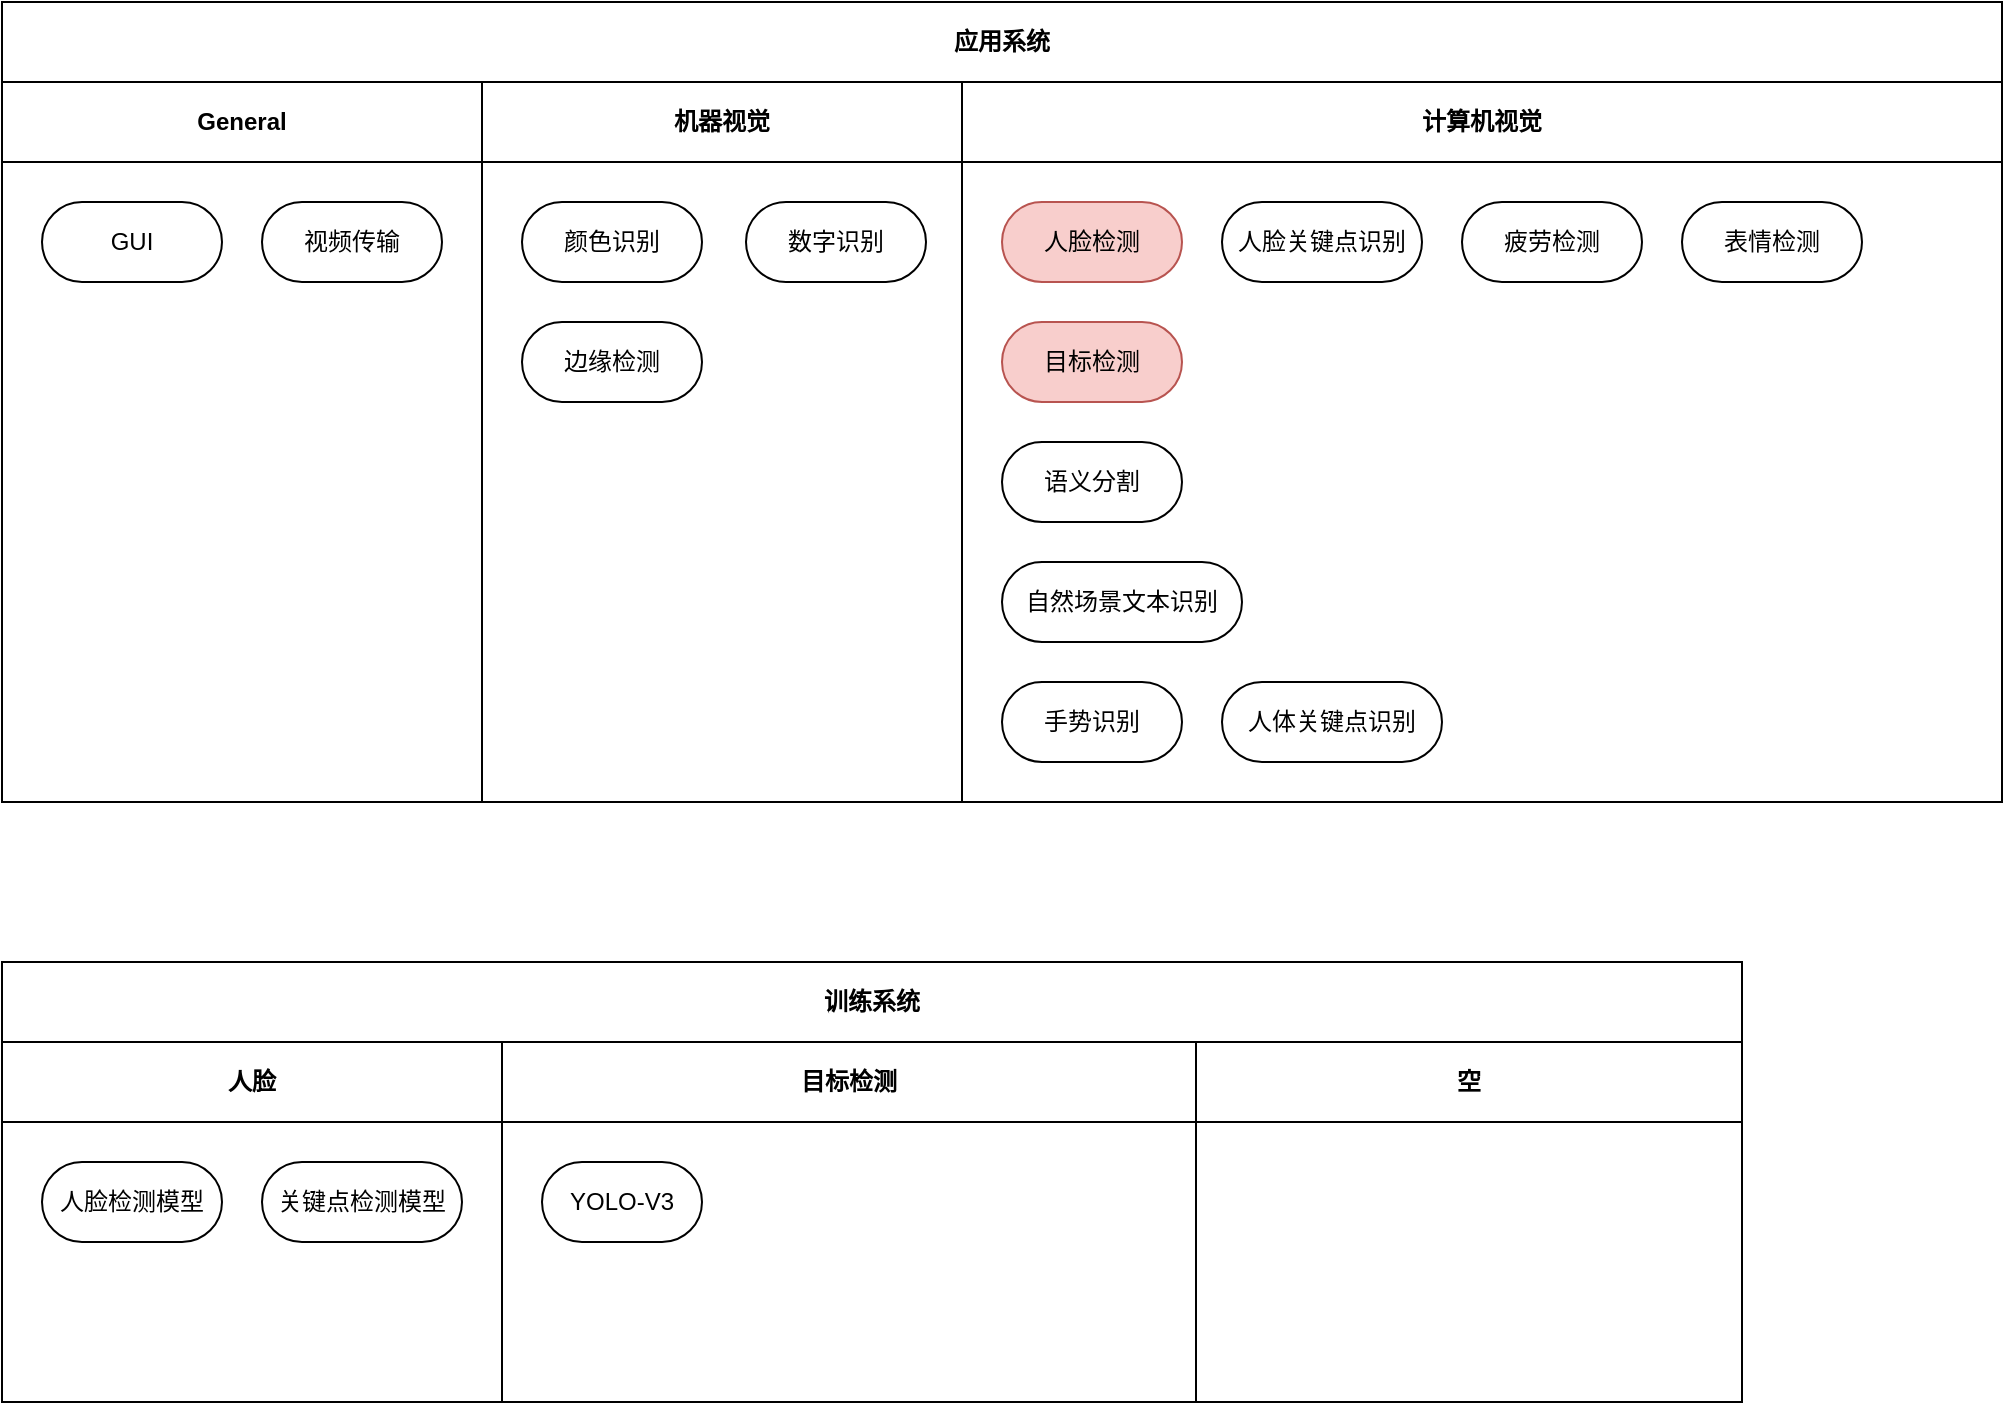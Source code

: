 <mxfile version="13.9.9" type="github">
  <diagram id="kgpKYQtTHZ0yAKxKKP6v" name="Page-1">
    <mxGraphModel dx="980" dy="610" grid="1" gridSize="10" guides="1" tooltips="1" connect="1" arrows="1" fold="1" page="1" pageScale="1" pageWidth="850" pageHeight="1100" math="0" shadow="0">
      <root>
        <mxCell id="0" />
        <mxCell id="1" parent="0" />
        <mxCell id="3nuBFxr9cyL0pnOWT2aG-1" value="应用系统" style="shape=table;childLayout=tableLayout;rowLines=0;columnLines=0;startSize=40;html=1;whiteSpace=wrap;collapsible=0;recursiveResize=0;expand=0;fontStyle=1" parent="1" vertex="1">
          <mxGeometry x="40" y="40" width="1000" height="400" as="geometry" />
        </mxCell>
        <mxCell id="3nuBFxr9cyL0pnOWT2aG-3" value="" style="swimlane;horizontal=0;points=[[0,0.5],[1,0.5]];portConstraint=eastwest;startSize=0;html=1;whiteSpace=wrap;collapsible=0;recursiveResize=0;expand=0;" parent="3nuBFxr9cyL0pnOWT2aG-1" vertex="1">
          <mxGeometry y="40" width="1000" height="360" as="geometry" />
        </mxCell>
        <mxCell id="3nuBFxr9cyL0pnOWT2aG-4" value="General" style="swimlane;connectable=0;startSize=40;html=1;whiteSpace=wrap;collapsible=0;recursiveResize=0;expand=0;" parent="3nuBFxr9cyL0pnOWT2aG-3" vertex="1">
          <mxGeometry width="240" height="360" as="geometry" />
        </mxCell>
        <mxCell id="3nuBFxr9cyL0pnOWT2aG-6" value="GUI" style="rounded=1;whiteSpace=wrap;html=1;arcSize=50;" parent="3nuBFxr9cyL0pnOWT2aG-4" vertex="1">
          <mxGeometry x="20" y="60" width="90" height="40" as="geometry" />
        </mxCell>
        <mxCell id="H5ZWkgfVsIvJvGFlIQlX-11" value="视频传输" style="rounded=1;whiteSpace=wrap;html=1;arcSize=50;" parent="3nuBFxr9cyL0pnOWT2aG-4" vertex="1">
          <mxGeometry x="130" y="60" width="90" height="40" as="geometry" />
        </mxCell>
        <mxCell id="3nuBFxr9cyL0pnOWT2aG-8" value="机器视觉" style="swimlane;connectable=0;startSize=40;html=1;whiteSpace=wrap;collapsible=0;recursiveResize=0;expand=0;" parent="3nuBFxr9cyL0pnOWT2aG-3" vertex="1">
          <mxGeometry x="240" width="240" height="360" as="geometry" />
        </mxCell>
        <mxCell id="H5ZWkgfVsIvJvGFlIQlX-12" value="颜色识别" style="rounded=1;whiteSpace=wrap;html=1;arcSize=50;" parent="3nuBFxr9cyL0pnOWT2aG-8" vertex="1">
          <mxGeometry x="20" y="60" width="90" height="40" as="geometry" />
        </mxCell>
        <mxCell id="H5ZWkgfVsIvJvGFlIQlX-35" value="数字识别" style="rounded=1;whiteSpace=wrap;html=1;arcSize=50;" parent="3nuBFxr9cyL0pnOWT2aG-8" vertex="1">
          <mxGeometry x="132" y="60" width="90" height="40" as="geometry" />
        </mxCell>
        <mxCell id="H5ZWkgfVsIvJvGFlIQlX-43" value="边缘检测" style="rounded=1;whiteSpace=wrap;html=1;arcSize=50;" parent="3nuBFxr9cyL0pnOWT2aG-8" vertex="1">
          <mxGeometry x="20" y="120" width="90" height="40" as="geometry" />
        </mxCell>
        <mxCell id="3nuBFxr9cyL0pnOWT2aG-11" value="计算机视觉" style="swimlane;connectable=0;startSize=40;html=1;whiteSpace=wrap;collapsible=0;recursiveResize=0;expand=0;" parent="3nuBFxr9cyL0pnOWT2aG-3" vertex="1">
          <mxGeometry x="480" width="520" height="360" as="geometry" />
        </mxCell>
        <mxCell id="3nuBFxr9cyL0pnOWT2aG-14" value="人脸检测" style="rounded=1;whiteSpace=wrap;html=1;arcSize=50;fillColor=#f8cecc;strokeColor=#b85450;" parent="3nuBFxr9cyL0pnOWT2aG-11" vertex="1">
          <mxGeometry x="20" y="60" width="90" height="40" as="geometry" />
        </mxCell>
        <mxCell id="H5ZWkgfVsIvJvGFlIQlX-36" value="人脸关键点识别" style="rounded=1;whiteSpace=wrap;html=1;arcSize=50;" parent="3nuBFxr9cyL0pnOWT2aG-11" vertex="1">
          <mxGeometry x="130" y="60" width="100" height="40" as="geometry" />
        </mxCell>
        <mxCell id="H5ZWkgfVsIvJvGFlIQlX-37" value="疲劳检测" style="rounded=1;whiteSpace=wrap;html=1;arcSize=50;" parent="3nuBFxr9cyL0pnOWT2aG-11" vertex="1">
          <mxGeometry x="250" y="60" width="90" height="40" as="geometry" />
        </mxCell>
        <mxCell id="H5ZWkgfVsIvJvGFlIQlX-38" value="目标检测" style="rounded=1;whiteSpace=wrap;html=1;arcSize=50;fillColor=#f8cecc;strokeColor=#b85450;" parent="3nuBFxr9cyL0pnOWT2aG-11" vertex="1">
          <mxGeometry x="20" y="120" width="90" height="40" as="geometry" />
        </mxCell>
        <mxCell id="H5ZWkgfVsIvJvGFlIQlX-39" value="语义分割" style="rounded=1;whiteSpace=wrap;html=1;arcSize=50;" parent="3nuBFxr9cyL0pnOWT2aG-11" vertex="1">
          <mxGeometry x="20" y="180" width="90" height="40" as="geometry" />
        </mxCell>
        <mxCell id="H5ZWkgfVsIvJvGFlIQlX-40" value="自然场景文本识别" style="rounded=1;whiteSpace=wrap;html=1;arcSize=50;" parent="3nuBFxr9cyL0pnOWT2aG-11" vertex="1">
          <mxGeometry x="20" y="240" width="120" height="40" as="geometry" />
        </mxCell>
        <mxCell id="xzjzrB2-vwoB3j9UsHQB-1" value="表情检测" style="rounded=1;whiteSpace=wrap;html=1;arcSize=50;" parent="3nuBFxr9cyL0pnOWT2aG-11" vertex="1">
          <mxGeometry x="360" y="60" width="90" height="40" as="geometry" />
        </mxCell>
        <mxCell id="xzjzrB2-vwoB3j9UsHQB-2" value="手势识别" style="rounded=1;whiteSpace=wrap;html=1;arcSize=50;" parent="3nuBFxr9cyL0pnOWT2aG-11" vertex="1">
          <mxGeometry x="20" y="300" width="90" height="40" as="geometry" />
        </mxCell>
        <mxCell id="xzjzrB2-vwoB3j9UsHQB-3" value="人体关键点识别" style="rounded=1;whiteSpace=wrap;html=1;arcSize=50;" parent="3nuBFxr9cyL0pnOWT2aG-11" vertex="1">
          <mxGeometry x="130" y="300" width="110" height="40" as="geometry" />
        </mxCell>
        <mxCell id="H5ZWkgfVsIvJvGFlIQlX-1" value="训练系统" style="shape=table;childLayout=tableLayout;rowLines=0;columnLines=0;startSize=40;html=1;whiteSpace=wrap;collapsible=0;recursiveResize=0;expand=0;fontStyle=1" parent="1" vertex="1">
          <mxGeometry x="40" y="520" width="870" height="220" as="geometry" />
        </mxCell>
        <mxCell id="H5ZWkgfVsIvJvGFlIQlX-2" value="" style="swimlane;horizontal=0;points=[[0,0.5],[1,0.5]];portConstraint=eastwest;startSize=0;html=1;whiteSpace=wrap;collapsible=0;recursiveResize=0;expand=0;" parent="H5ZWkgfVsIvJvGFlIQlX-1" vertex="1">
          <mxGeometry y="40" width="870" height="180" as="geometry" />
        </mxCell>
        <mxCell id="H5ZWkgfVsIvJvGFlIQlX-3" value="人脸" style="swimlane;connectable=0;startSize=40;html=1;whiteSpace=wrap;collapsible=0;recursiveResize=0;expand=0;" parent="H5ZWkgfVsIvJvGFlIQlX-2" vertex="1">
          <mxGeometry width="250" height="180" as="geometry" />
        </mxCell>
        <mxCell id="H5ZWkgfVsIvJvGFlIQlX-4" value="人脸检测模型" style="rounded=1;whiteSpace=wrap;html=1;arcSize=50;" parent="H5ZWkgfVsIvJvGFlIQlX-3" vertex="1">
          <mxGeometry x="20" y="60" width="90" height="40" as="geometry" />
        </mxCell>
        <mxCell id="H5ZWkgfVsIvJvGFlIQlX-41" value="关键点检测模型" style="rounded=1;whiteSpace=wrap;html=1;arcSize=50;" parent="H5ZWkgfVsIvJvGFlIQlX-3" vertex="1">
          <mxGeometry x="130" y="60" width="100" height="40" as="geometry" />
        </mxCell>
        <mxCell id="H5ZWkgfVsIvJvGFlIQlX-5" value="目标检测" style="swimlane;connectable=0;startSize=40;html=1;whiteSpace=wrap;collapsible=0;recursiveResize=0;expand=0;" parent="H5ZWkgfVsIvJvGFlIQlX-2" vertex="1">
          <mxGeometry x="250" width="347" height="180" as="geometry" />
        </mxCell>
        <mxCell id="H5ZWkgfVsIvJvGFlIQlX-42" value="YOLO-V3" style="rounded=1;whiteSpace=wrap;html=1;arcSize=50;" parent="H5ZWkgfVsIvJvGFlIQlX-5" vertex="1">
          <mxGeometry x="20" y="60" width="80" height="40" as="geometry" />
        </mxCell>
        <mxCell id="H5ZWkgfVsIvJvGFlIQlX-8" value="空" style="swimlane;connectable=0;startSize=40;html=1;whiteSpace=wrap;collapsible=0;recursiveResize=0;expand=0;" parent="H5ZWkgfVsIvJvGFlIQlX-2" vertex="1">
          <mxGeometry x="597" width="273" height="180" as="geometry" />
        </mxCell>
      </root>
    </mxGraphModel>
  </diagram>
</mxfile>
